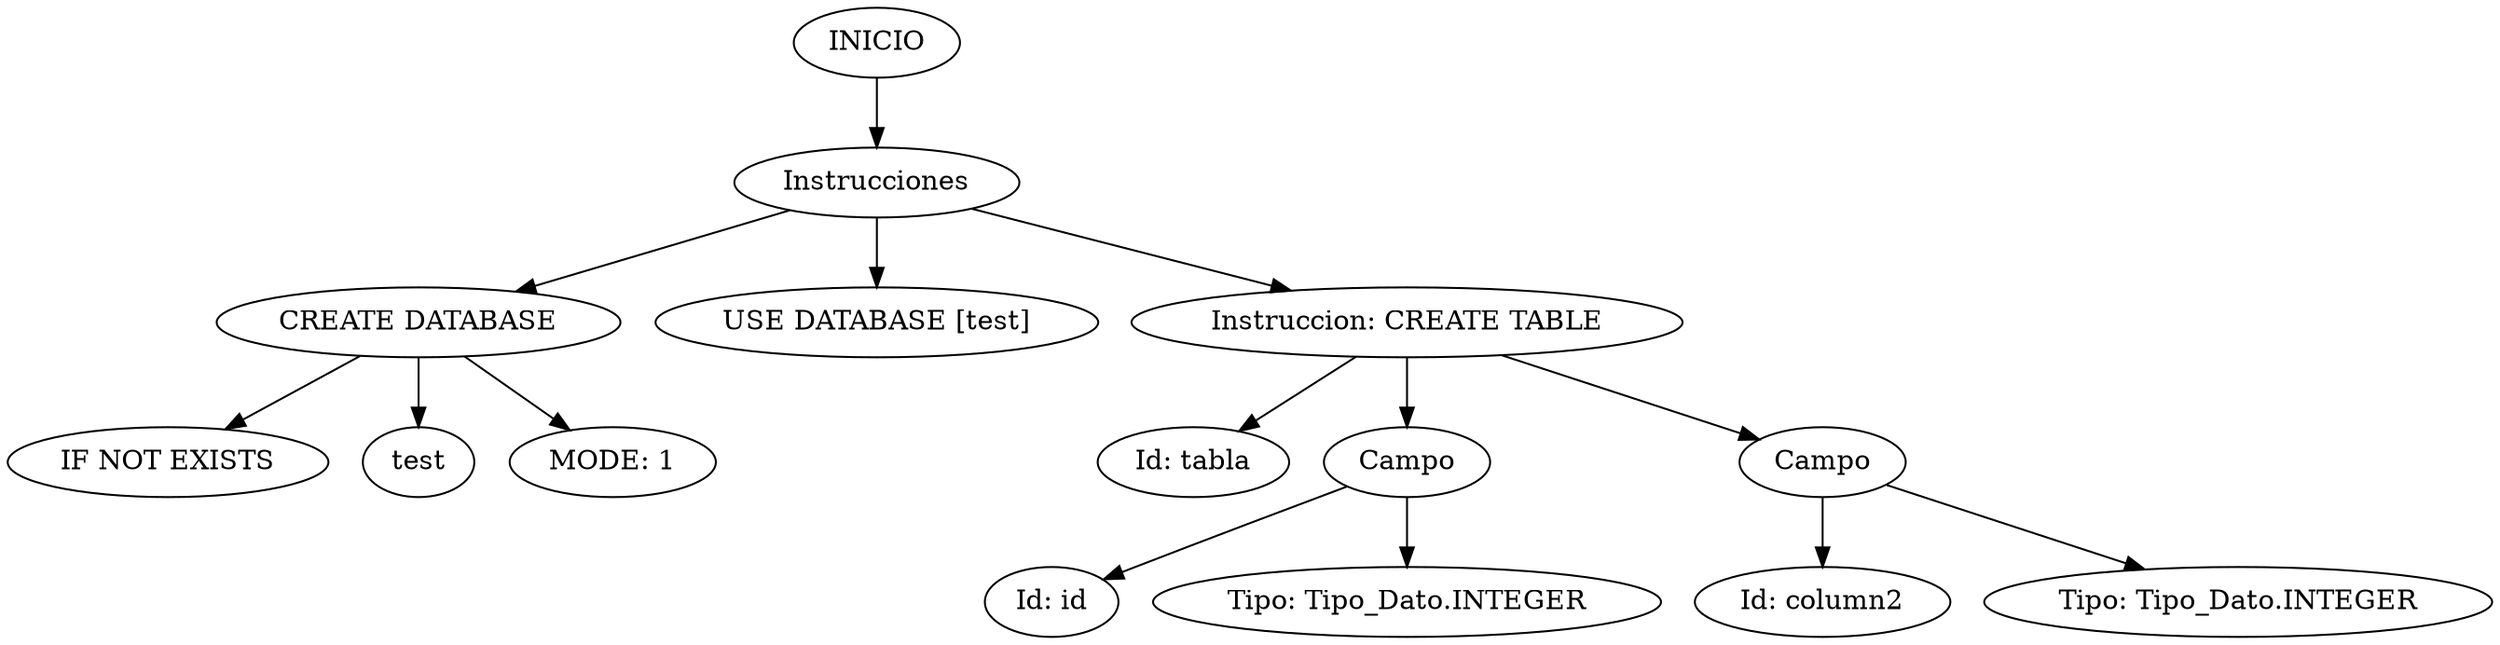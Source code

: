 digraph G{
edge [color=black]; rankdir = TB;
Nodo0[label="INICIO"]
Nodo1[label="Instrucciones"]
Nodo0 -> Nodo1;
Nodo2[label="CREATE DATABASE"]
Nodo1 -> Nodo2;
Nodo3[label="IF NOT EXISTS"]
Nodo2 -> Nodo3;
Nodo4[label="test"]
Nodo2 -> Nodo4;
Nodo5[label="MODE: 1"]
Nodo2 -> Nodo5;
Nodo10[label="USE DATABASE [test]"]
Nodo1 -> Nodo10;
Nodo11[label="Instruccion: CREATE TABLE"]
Nodo1 -> Nodo11;
Nodo12[label="Id: tabla"]
Nodo11 -> Nodo12;
Nodo13[label="Campo"]
Nodo11 -> Nodo13;
Nodo14[label="Id: id"]
Nodo13 -> Nodo14;
Nodo15[label="Tipo: Tipo_Dato.INTEGER"]
Nodo13 -> Nodo15;
Nodo16[label="Campo"]
Nodo11 -> Nodo16;
Nodo17[label="Id: column2"]
Nodo16 -> Nodo17;
Nodo18[label="Tipo: Tipo_Dato.INTEGER"]
Nodo16 -> Nodo18;
}
